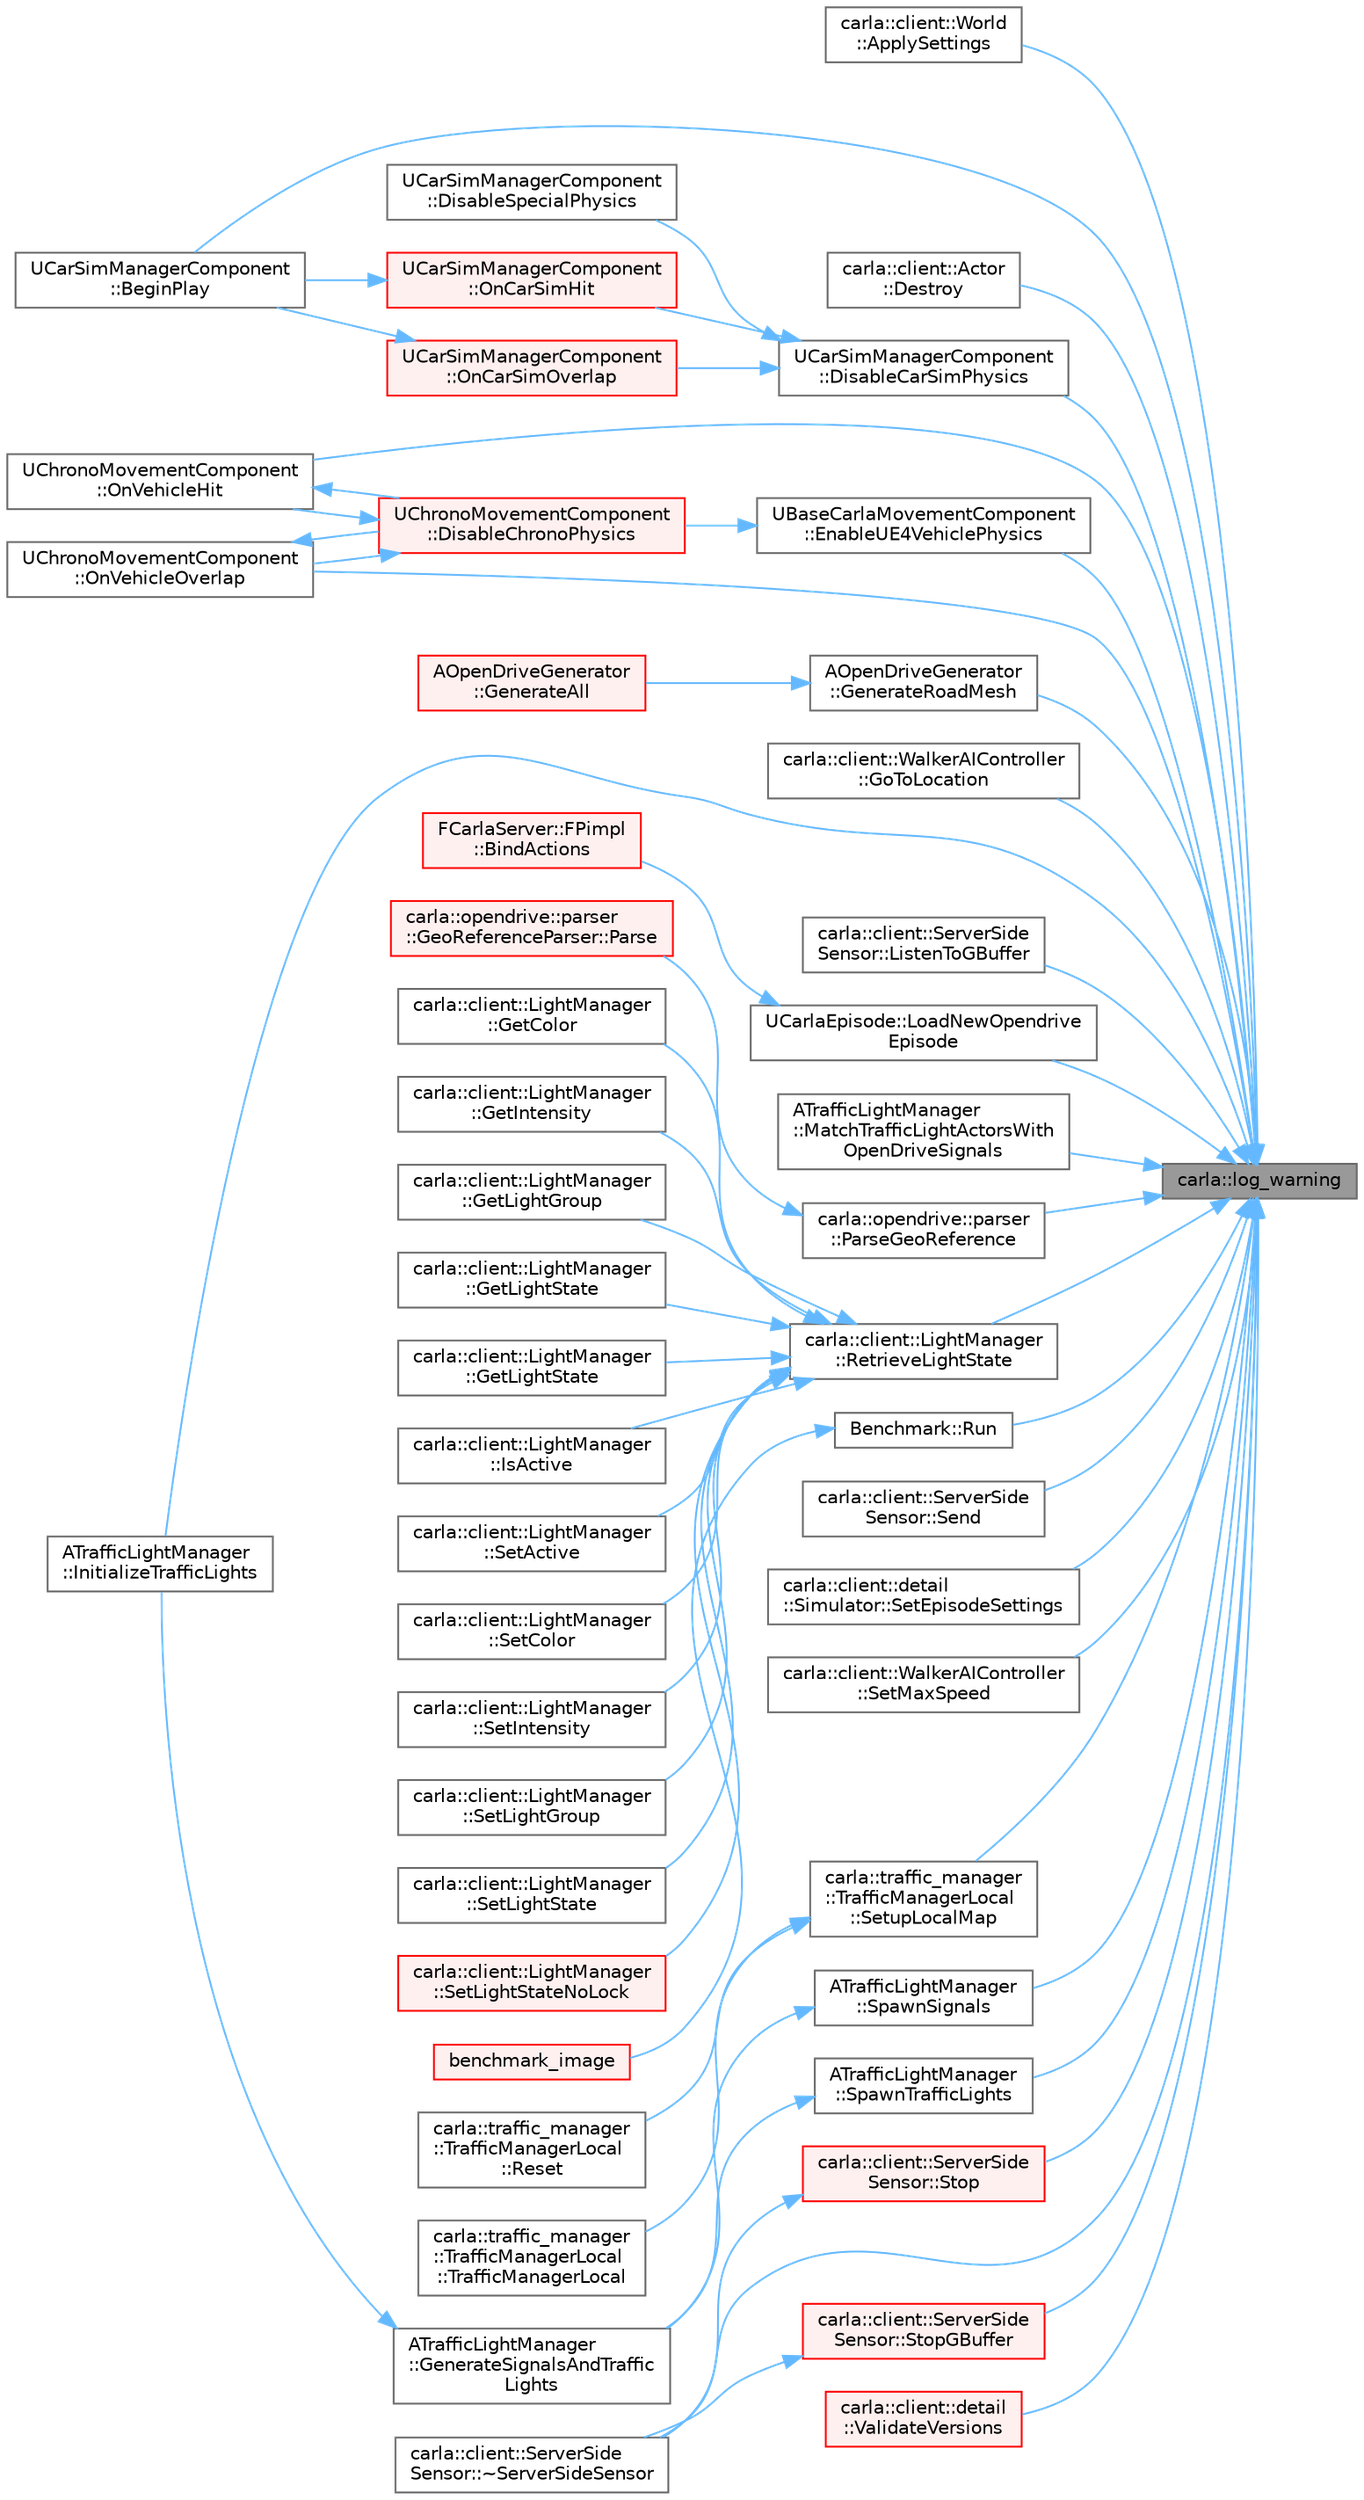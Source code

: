 digraph "carla::log_warning"
{
 // INTERACTIVE_SVG=YES
 // LATEX_PDF_SIZE
  bgcolor="transparent";
  edge [fontname=Helvetica,fontsize=10,labelfontname=Helvetica,labelfontsize=10];
  node [fontname=Helvetica,fontsize=10,shape=box,height=0.2,width=0.4];
  rankdir="RL";
  Node1 [id="Node000001",label="carla::log_warning",height=0.2,width=0.4,color="gray40", fillcolor="grey60", style="filled", fontcolor="black",tooltip=" "];
  Node1 -> Node2 [id="edge1_Node000001_Node000002",dir="back",color="steelblue1",style="solid",tooltip=" "];
  Node2 [id="Node000002",label="carla::client::World\l::ApplySettings",height=0.2,width=0.4,color="grey40", fillcolor="white", style="filled",URL="$db/d1f/classcarla_1_1client_1_1World.html#a871df9427577577e83078b744f62ac34",tooltip=" "];
  Node1 -> Node3 [id="edge2_Node000001_Node000003",dir="back",color="steelblue1",style="solid",tooltip=" "];
  Node3 [id="Node000003",label="UCarSimManagerComponent\l::BeginPlay",height=0.2,width=0.4,color="grey40", fillcolor="white", style="filled",URL="$d2/dea/classUCarSimManagerComponent.html#ac7676e1c859f6052d4caf7ae7527eb85",tooltip=" "];
  Node1 -> Node4 [id="edge3_Node000001_Node000004",dir="back",color="steelblue1",style="solid",tooltip=" "];
  Node4 [id="Node000004",label="carla::client::Actor\l::Destroy",height=0.2,width=0.4,color="grey40", fillcolor="white", style="filled",URL="$d6/da5/classcarla_1_1client_1_1Actor.html#a3727fb111b0145aba9e78bf76f3b702b",tooltip="Tell the simulator to destroy this Actor, and return whether the actor was successfully destroyed."];
  Node1 -> Node5 [id="edge4_Node000001_Node000005",dir="back",color="steelblue1",style="solid",tooltip=" "];
  Node5 [id="Node000005",label="UCarSimManagerComponent\l::DisableCarSimPhysics",height=0.2,width=0.4,color="grey40", fillcolor="white", style="filled",URL="$d2/dea/classUCarSimManagerComponent.html#a2efa8eb19aced754f167875bb25bd92c",tooltip=" "];
  Node5 -> Node6 [id="edge5_Node000005_Node000006",dir="back",color="steelblue1",style="solid",tooltip=" "];
  Node6 [id="Node000006",label="UCarSimManagerComponent\l::DisableSpecialPhysics",height=0.2,width=0.4,color="grey40", fillcolor="white", style="filled",URL="$d2/dea/classUCarSimManagerComponent.html#a9f864770d706d0172e8f18abda5fd2ef",tooltip=" "];
  Node5 -> Node7 [id="edge6_Node000005_Node000007",dir="back",color="steelblue1",style="solid",tooltip=" "];
  Node7 [id="Node000007",label="UCarSimManagerComponent\l::OnCarSimHit",height=0.2,width=0.4,color="red", fillcolor="#FFF0F0", style="filled",URL="$d2/dea/classUCarSimManagerComponent.html#a6f66e5242961cd5ff69bc92ddae1848a",tooltip=" "];
  Node7 -> Node3 [id="edge7_Node000007_Node000003",dir="back",color="steelblue1",style="solid",tooltip=" "];
  Node5 -> Node9 [id="edge8_Node000005_Node000009",dir="back",color="steelblue1",style="solid",tooltip=" "];
  Node9 [id="Node000009",label="UCarSimManagerComponent\l::OnCarSimOverlap",height=0.2,width=0.4,color="red", fillcolor="#FFF0F0", style="filled",URL="$d2/dea/classUCarSimManagerComponent.html#a89f7bf19417dc86844ed50773dbf463b",tooltip=" "];
  Node9 -> Node3 [id="edge9_Node000009_Node000003",dir="back",color="steelblue1",style="solid",tooltip=" "];
  Node1 -> Node10 [id="edge10_Node000001_Node000010",dir="back",color="steelblue1",style="solid",tooltip=" "];
  Node10 [id="Node000010",label="UBaseCarlaMovementComponent\l::EnableUE4VehiclePhysics",height=0.2,width=0.4,color="grey40", fillcolor="white", style="filled",URL="$d2/d48/classUBaseCarlaMovementComponent.html#ac579e7fcca58d6d306b9959861db99c4",tooltip=" "];
  Node10 -> Node11 [id="edge11_Node000010_Node000011",dir="back",color="steelblue1",style="solid",tooltip=" "];
  Node11 [id="Node000011",label="UChronoMovementComponent\l::DisableChronoPhysics",height=0.2,width=0.4,color="red", fillcolor="#FFF0F0", style="filled",URL="$dd/d96/classUChronoMovementComponent.html#a856b9866205a366212dcb5ba6bac0983",tooltip=" "];
  Node11 -> Node13 [id="edge12_Node000011_Node000013",dir="back",color="steelblue1",style="solid",tooltip=" "];
  Node13 [id="Node000013",label="UChronoMovementComponent\l::OnVehicleHit",height=0.2,width=0.4,color="grey40", fillcolor="white", style="filled",URL="$dd/d96/classUChronoMovementComponent.html#a5bf531862d814571930b4950ebc11db9",tooltip=" "];
  Node13 -> Node11 [id="edge13_Node000013_Node000011",dir="back",color="steelblue1",style="solid",tooltip=" "];
  Node11 -> Node14 [id="edge14_Node000011_Node000014",dir="back",color="steelblue1",style="solid",tooltip=" "];
  Node14 [id="Node000014",label="UChronoMovementComponent\l::OnVehicleOverlap",height=0.2,width=0.4,color="grey40", fillcolor="white", style="filled",URL="$dd/d96/classUChronoMovementComponent.html#ab5366fe07b3700649f48e6ec2c79663a",tooltip=" "];
  Node14 -> Node11 [id="edge15_Node000014_Node000011",dir="back",color="steelblue1",style="solid",tooltip=" "];
  Node1 -> Node15 [id="edge16_Node000001_Node000015",dir="back",color="steelblue1",style="solid",tooltip=" "];
  Node15 [id="Node000015",label="AOpenDriveGenerator\l::GenerateRoadMesh",height=0.2,width=0.4,color="grey40", fillcolor="white", style="filled",URL="$d1/db0/classAOpenDriveGenerator.html#a694d4a1aa944fdb39620d8c06ddb11b5",tooltip="Generates the road and sidewalk mesh based on the OpenDRIVE information."];
  Node15 -> Node16 [id="edge17_Node000015_Node000016",dir="back",color="steelblue1",style="solid",tooltip=" "];
  Node16 [id="Node000016",label="AOpenDriveGenerator\l::GenerateAll",height=0.2,width=0.4,color="red", fillcolor="#FFF0F0", style="filled",URL="$d1/db0/classAOpenDriveGenerator.html#ac2724dde02c2a8ea7b25f11107f734a7",tooltip=" "];
  Node1 -> Node18 [id="edge18_Node000001_Node000018",dir="back",color="steelblue1",style="solid",tooltip=" "];
  Node18 [id="Node000018",label="carla::client::WalkerAIController\l::GoToLocation",height=0.2,width=0.4,color="grey40", fillcolor="white", style="filled",URL="$d0/d52/classcarla_1_1client_1_1WalkerAIController.html#a9f94fa65bb92ceb91c5516efc6e98944",tooltip=" "];
  Node1 -> Node19 [id="edge19_Node000001_Node000019",dir="back",color="steelblue1",style="solid",tooltip=" "];
  Node19 [id="Node000019",label="ATrafficLightManager\l::InitializeTrafficLights",height=0.2,width=0.4,color="grey40", fillcolor="white", style="filled",URL="$df/da5/classATrafficLightManager.html#a597d552d266a41c4f45c1740d1ce7c40",tooltip=" "];
  Node1 -> Node20 [id="edge20_Node000001_Node000020",dir="back",color="steelblue1",style="solid",tooltip=" "];
  Node20 [id="Node000020",label="carla::client::ServerSide\lSensor::ListenToGBuffer",height=0.2,width=0.4,color="grey40", fillcolor="white", style="filled",URL="$de/d68/classcarla_1_1client_1_1ServerSideSensor.html#a8d2f2ded63362c44925f7e5c7c64adcf",tooltip="Listen fr"];
  Node1 -> Node21 [id="edge21_Node000001_Node000021",dir="back",color="steelblue1",style="solid",tooltip=" "];
  Node21 [id="Node000021",label="UCarlaEpisode::LoadNewOpendrive\lEpisode",height=0.2,width=0.4,color="grey40", fillcolor="white", style="filled",URL="$dc/d84/classUCarlaEpisode.html#a3eeed56e0cc3cf04d266b86c5a88c3ed",tooltip="Load a new map generating the mesh from OpenDRIVE data and start a new episode."];
  Node21 -> Node22 [id="edge22_Node000021_Node000022",dir="back",color="steelblue1",style="solid",tooltip=" "];
  Node22 [id="Node000022",label="FCarlaServer::FPimpl\l::BindActions",height=0.2,width=0.4,color="red", fillcolor="#FFF0F0", style="filled",URL="$d7/d97/classFCarlaServer_1_1FPimpl.html#a675a6b572112a21e8bc011dddfd0de86",tooltip=" "];
  Node1 -> Node24 [id="edge23_Node000001_Node000024",dir="back",color="steelblue1",style="solid",tooltip=" "];
  Node24 [id="Node000024",label="ATrafficLightManager\l::MatchTrafficLightActorsWith\lOpenDriveSignals",height=0.2,width=0.4,color="grey40", fillcolor="white", style="filled",URL="$df/da5/classATrafficLightManager.html#a212893f28dfefd3883c68be7e9a7d835",tooltip=" "];
  Node1 -> Node13 [id="edge24_Node000001_Node000013",dir="back",color="steelblue1",style="solid",tooltip=" "];
  Node1 -> Node14 [id="edge25_Node000001_Node000014",dir="back",color="steelblue1",style="solid",tooltip=" "];
  Node1 -> Node25 [id="edge26_Node000001_Node000025",dir="back",color="steelblue1",style="solid",tooltip=" "];
  Node25 [id="Node000025",label="carla::opendrive::parser\l::ParseGeoReference",height=0.2,width=0.4,color="grey40", fillcolor="white", style="filled",URL="$db/dd5/namespacecarla_1_1opendrive_1_1parser.html#a8dad6b9e5e958cdeca4463f6c94d6c24",tooltip=" "];
  Node25 -> Node26 [id="edge27_Node000025_Node000026",dir="back",color="steelblue1",style="solid",tooltip=" "];
  Node26 [id="Node000026",label="carla::opendrive::parser\l::GeoReferenceParser::Parse",height=0.2,width=0.4,color="red", fillcolor="#FFF0F0", style="filled",URL="$d1/dae/classcarla_1_1opendrive_1_1parser_1_1GeoReferenceParser.html#abbd0edc0b3507042c5a0af753473192b",tooltip=" "];
  Node1 -> Node41 [id="edge28_Node000001_Node000041",dir="back",color="steelblue1",style="solid",tooltip=" "];
  Node41 [id="Node000041",label="carla::client::LightManager\l::RetrieveLightState",height=0.2,width=0.4,color="grey40", fillcolor="white", style="filled",URL="$d8/d26/classcarla_1_1client_1_1LightManager.html#a83c9718e3c8635f38bf7f3d1220d1745",tooltip=" "];
  Node41 -> Node42 [id="edge29_Node000041_Node000042",dir="back",color="steelblue1",style="solid",tooltip=" "];
  Node42 [id="Node000042",label="carla::client::LightManager\l::GetColor",height=0.2,width=0.4,color="grey40", fillcolor="white", style="filled",URL="$d8/d26/classcarla_1_1client_1_1LightManager.html#af7509339dffefa2b5252e2a03826a622",tooltip=" "];
  Node41 -> Node43 [id="edge30_Node000041_Node000043",dir="back",color="steelblue1",style="solid",tooltip=" "];
  Node43 [id="Node000043",label="carla::client::LightManager\l::GetIntensity",height=0.2,width=0.4,color="grey40", fillcolor="white", style="filled",URL="$d8/d26/classcarla_1_1client_1_1LightManager.html#abdf62724c6f25796353b1bc72e69eddf",tooltip=" "];
  Node41 -> Node44 [id="edge31_Node000041_Node000044",dir="back",color="steelblue1",style="solid",tooltip=" "];
  Node44 [id="Node000044",label="carla::client::LightManager\l::GetLightGroup",height=0.2,width=0.4,color="grey40", fillcolor="white", style="filled",URL="$d8/d26/classcarla_1_1client_1_1LightManager.html#ac8f16cdd4b178a44bb7afbb36cdcd74a",tooltip=" "];
  Node41 -> Node45 [id="edge32_Node000041_Node000045",dir="back",color="steelblue1",style="solid",tooltip=" "];
  Node45 [id="Node000045",label="carla::client::LightManager\l::GetLightState",height=0.2,width=0.4,color="grey40", fillcolor="white", style="filled",URL="$d8/d26/classcarla_1_1client_1_1LightManager.html#a60b2a14a3c2ec9050d8cede194acfc9f",tooltip=" "];
  Node41 -> Node46 [id="edge33_Node000041_Node000046",dir="back",color="steelblue1",style="solid",tooltip=" "];
  Node46 [id="Node000046",label="carla::client::LightManager\l::GetLightState",height=0.2,width=0.4,color="grey40", fillcolor="white", style="filled",URL="$d8/d26/classcarla_1_1client_1_1LightManager.html#afd30ba3e05c8ebeece437e88e6d02eec",tooltip=" "];
  Node41 -> Node47 [id="edge34_Node000041_Node000047",dir="back",color="steelblue1",style="solid",tooltip=" "];
  Node47 [id="Node000047",label="carla::client::LightManager\l::IsActive",height=0.2,width=0.4,color="grey40", fillcolor="white", style="filled",URL="$d8/d26/classcarla_1_1client_1_1LightManager.html#a04add180c0bf3bdbbf45efc6a7bf28e8",tooltip=" "];
  Node41 -> Node48 [id="edge35_Node000041_Node000048",dir="back",color="steelblue1",style="solid",tooltip=" "];
  Node48 [id="Node000048",label="carla::client::LightManager\l::SetActive",height=0.2,width=0.4,color="grey40", fillcolor="white", style="filled",URL="$d8/d26/classcarla_1_1client_1_1LightManager.html#abd09b5e0ac817d25b857453f4ec1f78b",tooltip=" "];
  Node41 -> Node49 [id="edge36_Node000041_Node000049",dir="back",color="steelblue1",style="solid",tooltip=" "];
  Node49 [id="Node000049",label="carla::client::LightManager\l::SetColor",height=0.2,width=0.4,color="grey40", fillcolor="white", style="filled",URL="$d8/d26/classcarla_1_1client_1_1LightManager.html#ae1276f9e3bd0659efaad69821f9b30e4",tooltip=" "];
  Node41 -> Node50 [id="edge37_Node000041_Node000050",dir="back",color="steelblue1",style="solid",tooltip=" "];
  Node50 [id="Node000050",label="carla::client::LightManager\l::SetIntensity",height=0.2,width=0.4,color="grey40", fillcolor="white", style="filled",URL="$d8/d26/classcarla_1_1client_1_1LightManager.html#aa1407131b011b634f48238e924b297ef",tooltip=" "];
  Node41 -> Node51 [id="edge38_Node000041_Node000051",dir="back",color="steelblue1",style="solid",tooltip=" "];
  Node51 [id="Node000051",label="carla::client::LightManager\l::SetLightGroup",height=0.2,width=0.4,color="grey40", fillcolor="white", style="filled",URL="$d8/d26/classcarla_1_1client_1_1LightManager.html#a896f4df4984c6296b95caaac297b2440",tooltip=" "];
  Node41 -> Node52 [id="edge39_Node000041_Node000052",dir="back",color="steelblue1",style="solid",tooltip=" "];
  Node52 [id="Node000052",label="carla::client::LightManager\l::SetLightState",height=0.2,width=0.4,color="grey40", fillcolor="white", style="filled",URL="$d8/d26/classcarla_1_1client_1_1LightManager.html#abe22a3efc2656135b604777dc9046845",tooltip=" "];
  Node41 -> Node53 [id="edge40_Node000041_Node000053",dir="back",color="steelblue1",style="solid",tooltip=" "];
  Node53 [id="Node000053",label="carla::client::LightManager\l::SetLightStateNoLock",height=0.2,width=0.4,color="red", fillcolor="#FFF0F0", style="filled",URL="$d8/d26/classcarla_1_1client_1_1LightManager.html#aa6d64b45c891eb6cae9f25cd784a5e8f",tooltip=" "];
  Node1 -> Node56 [id="edge41_Node000001_Node000056",dir="back",color="steelblue1",style="solid",tooltip=" "];
  Node56 [id="Node000056",label="Benchmark::Run",height=0.2,width=0.4,color="grey40", fillcolor="white", style="filled",URL="$dc/d7d/classBenchmark.html#a52a2906b47f2e68f0234c6ebbec4c584",tooltip=" "];
  Node56 -> Node57 [id="edge42_Node000056_Node000057",dir="back",color="steelblue1",style="solid",tooltip=" "];
  Node57 [id="Node000057",label="benchmark_image",height=0.2,width=0.4,color="red", fillcolor="#FFF0F0", style="filled",URL="$db/dc1/test__benchmark__streaming_8cpp.html#a48304a0d0e8efae9e355f8cc2daa9cc3",tooltip=" "];
  Node1 -> Node64 [id="edge43_Node000001_Node000064",dir="back",color="steelblue1",style="solid",tooltip=" "];
  Node64 [id="Node000064",label="carla::client::ServerSide\lSensor::Send",height=0.2,width=0.4,color="grey40", fillcolor="white", style="filled",URL="$de/d68/classcarla_1_1client_1_1ServerSideSensor.html#aa21c177524bc15fb56b45fa3c87dd91b",tooltip="Send data via this sensor"];
  Node1 -> Node65 [id="edge44_Node000001_Node000065",dir="back",color="steelblue1",style="solid",tooltip=" "];
  Node65 [id="Node000065",label="carla::client::detail\l::Simulator::SetEpisodeSettings",height=0.2,width=0.4,color="grey40", fillcolor="white", style="filled",URL="$df/df3/classcarla_1_1client_1_1detail_1_1Simulator.html#aa15510e1d3c571a2bb988ea41014dbb4",tooltip=" "];
  Node1 -> Node66 [id="edge45_Node000001_Node000066",dir="back",color="steelblue1",style="solid",tooltip=" "];
  Node66 [id="Node000066",label="carla::client::WalkerAIController\l::SetMaxSpeed",height=0.2,width=0.4,color="grey40", fillcolor="white", style="filled",URL="$d0/d52/classcarla_1_1client_1_1WalkerAIController.html#a2e7fd6453ff8de47737433ec51bf9da9",tooltip=" "];
  Node1 -> Node67 [id="edge46_Node000001_Node000067",dir="back",color="steelblue1",style="solid",tooltip=" "];
  Node67 [id="Node000067",label="carla::traffic_manager\l::TrafficManagerLocal\l::SetupLocalMap",height=0.2,width=0.4,color="grey40", fillcolor="white", style="filled",URL="$da/d0f/classcarla_1_1traffic__manager_1_1TrafficManagerLocal.html#a1f4a6c4d8eb4de7d68c742fa5496919a",tooltip="Method to setup InMemoryMap."];
  Node67 -> Node68 [id="edge47_Node000067_Node000068",dir="back",color="steelblue1",style="solid",tooltip=" "];
  Node68 [id="Node000068",label="carla::traffic_manager\l::TrafficManagerLocal\l::Reset",height=0.2,width=0.4,color="grey40", fillcolor="white", style="filled",URL="$da/d0f/classcarla_1_1traffic__manager_1_1TrafficManagerLocal.html#a1639db97ccf27a801b92fadabd611755",tooltip="To reset the traffic manager."];
  Node67 -> Node69 [id="edge48_Node000067_Node000069",dir="back",color="steelblue1",style="solid",tooltip=" "];
  Node69 [id="Node000069",label="carla::traffic_manager\l::TrafficManagerLocal\l::TrafficManagerLocal",height=0.2,width=0.4,color="grey40", fillcolor="white", style="filled",URL="$da/d0f/classcarla_1_1traffic__manager_1_1TrafficManagerLocal.html#a75976d36f4213ab24e79e3ea2dcd280a",tooltip="Private constructor for singleton lifecycle management."];
  Node1 -> Node70 [id="edge49_Node000001_Node000070",dir="back",color="steelblue1",style="solid",tooltip=" "];
  Node70 [id="Node000070",label="ATrafficLightManager\l::SpawnSignals",height=0.2,width=0.4,color="grey40", fillcolor="white", style="filled",URL="$df/da5/classATrafficLightManager.html#a1ed532138f13a06c64aaa7b513114832",tooltip=" "];
  Node70 -> Node71 [id="edge50_Node000070_Node000071",dir="back",color="steelblue1",style="solid",tooltip=" "];
  Node71 [id="Node000071",label="ATrafficLightManager\l::GenerateSignalsAndTraffic\lLights",height=0.2,width=0.4,color="grey40", fillcolor="white", style="filled",URL="$df/da5/classATrafficLightManager.html#ae473e1bb0e60e5c2db5684efc72a1e89",tooltip=" "];
  Node71 -> Node19 [id="edge51_Node000071_Node000019",dir="back",color="steelblue1",style="solid",tooltip=" "];
  Node1 -> Node72 [id="edge52_Node000001_Node000072",dir="back",color="steelblue1",style="solid",tooltip=" "];
  Node72 [id="Node000072",label="ATrafficLightManager\l::SpawnTrafficLights",height=0.2,width=0.4,color="grey40", fillcolor="white", style="filled",URL="$df/da5/classATrafficLightManager.html#a86d8da5023cf7523924fa33e0feb2e0f",tooltip=" "];
  Node72 -> Node71 [id="edge53_Node000072_Node000071",dir="back",color="steelblue1",style="solid",tooltip=" "];
  Node1 -> Node73 [id="edge54_Node000001_Node000073",dir="back",color="steelblue1",style="solid",tooltip=" "];
  Node73 [id="Node000073",label="carla::client::ServerSide\lSensor::Stop",height=0.2,width=0.4,color="red", fillcolor="#FFF0F0", style="filled",URL="$de/d68/classcarla_1_1client_1_1ServerSideSensor.html#ac50a567c3bfd01261f06f9743afef84a",tooltip="Stop listening for new measurements."];
  Node73 -> Node75 [id="edge55_Node000073_Node000075",dir="back",color="steelblue1",style="solid",tooltip=" "];
  Node75 [id="Node000075",label="carla::client::ServerSide\lSensor::~ServerSideSensor",height=0.2,width=0.4,color="grey40", fillcolor="white", style="filled",URL="$de/d68/classcarla_1_1client_1_1ServerSideSensor.html#a1201671eeb012dca84d5159d1921512a",tooltip=" "];
  Node1 -> Node76 [id="edge56_Node000001_Node000076",dir="back",color="steelblue1",style="solid",tooltip=" "];
  Node76 [id="Node000076",label="carla::client::ServerSide\lSensor::StopGBuffer",height=0.2,width=0.4,color="red", fillcolor="#FFF0F0", style="filled",URL="$de/d68/classcarla_1_1client_1_1ServerSideSensor.html#af9ff392aec23bfad361e211dcd85fd9f",tooltip="Stop listening for a specific gbuffer stream."];
  Node76 -> Node75 [id="edge57_Node000076_Node000075",dir="back",color="steelblue1",style="solid",tooltip=" "];
  Node1 -> Node77 [id="edge58_Node000001_Node000077",dir="back",color="steelblue1",style="solid",tooltip=" "];
  Node77 [id="Node000077",label="carla::client::detail\l::ValidateVersions",height=0.2,width=0.4,color="red", fillcolor="#FFF0F0", style="filled",URL="$d8/dcd/namespacecarla_1_1client_1_1detail.html#a097188ada46523ae4f48d6e1b2add828",tooltip=" "];
  Node1 -> Node75 [id="edge59_Node000001_Node000075",dir="back",color="steelblue1",style="solid",tooltip=" "];
}
